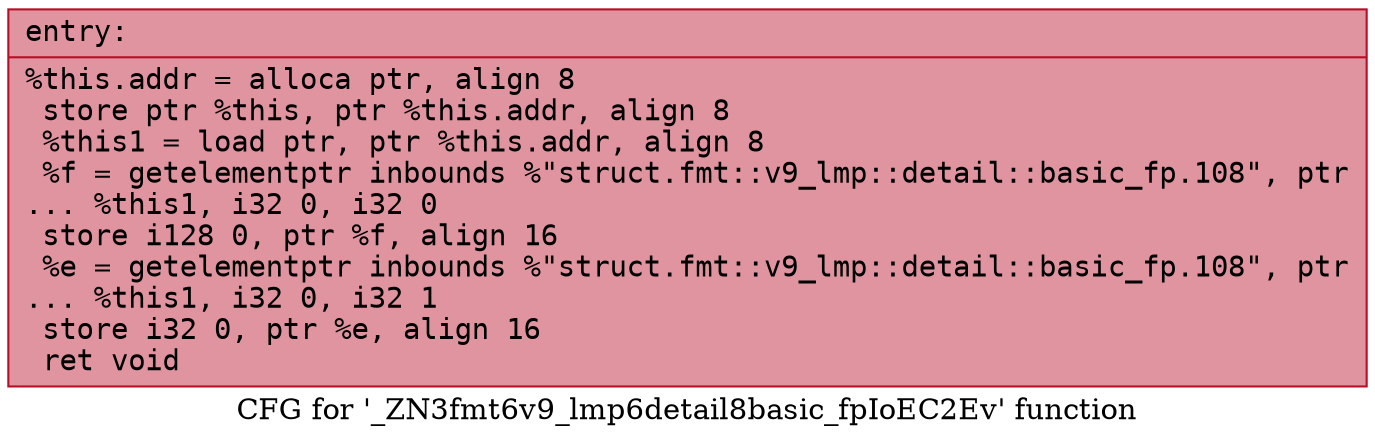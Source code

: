 digraph "CFG for '_ZN3fmt6v9_lmp6detail8basic_fpIoEC2Ev' function" {
	label="CFG for '_ZN3fmt6v9_lmp6detail8basic_fpIoEC2Ev' function";

	Node0x556bfebda930 [shape=record,color="#b70d28ff", style=filled, fillcolor="#b70d2870" fontname="Courier",label="{entry:\l|  %this.addr = alloca ptr, align 8\l  store ptr %this, ptr %this.addr, align 8\l  %this1 = load ptr, ptr %this.addr, align 8\l  %f = getelementptr inbounds %\"struct.fmt::v9_lmp::detail::basic_fp.108\", ptr\l... %this1, i32 0, i32 0\l  store i128 0, ptr %f, align 16\l  %e = getelementptr inbounds %\"struct.fmt::v9_lmp::detail::basic_fp.108\", ptr\l... %this1, i32 0, i32 1\l  store i32 0, ptr %e, align 16\l  ret void\l}"];
}
